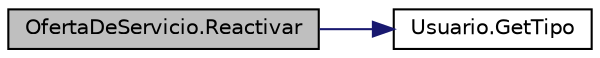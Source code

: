 digraph "OfertaDeServicio.Reactivar"
{
 // INTERACTIVE_SVG=YES
 // LATEX_PDF_SIZE
  edge [fontname="Helvetica",fontsize="10",labelfontname="Helvetica",labelfontsize="10"];
  node [fontname="Helvetica",fontsize="10",shape=record];
  rankdir="LR";
  Node1 [label="OfertaDeServicio.Reactivar",height=0.2,width=0.4,color="black", fillcolor="grey75", style="filled", fontcolor="black",tooltip="Método para reactivar un Usuario."];
  Node1 -> Node2 [color="midnightblue",fontsize="10",style="solid",fontname="Helvetica"];
  Node2 [label="Usuario.GetTipo",height=0.2,width=0.4,color="black", fillcolor="white", style="filled",URL="$classUsuario.html#aa70b73e1281e3dd34903a37fc426108f",tooltip="Checkea que tipo de usuario es, puede ser Administrador, Trabajador o Empleador."];
}

